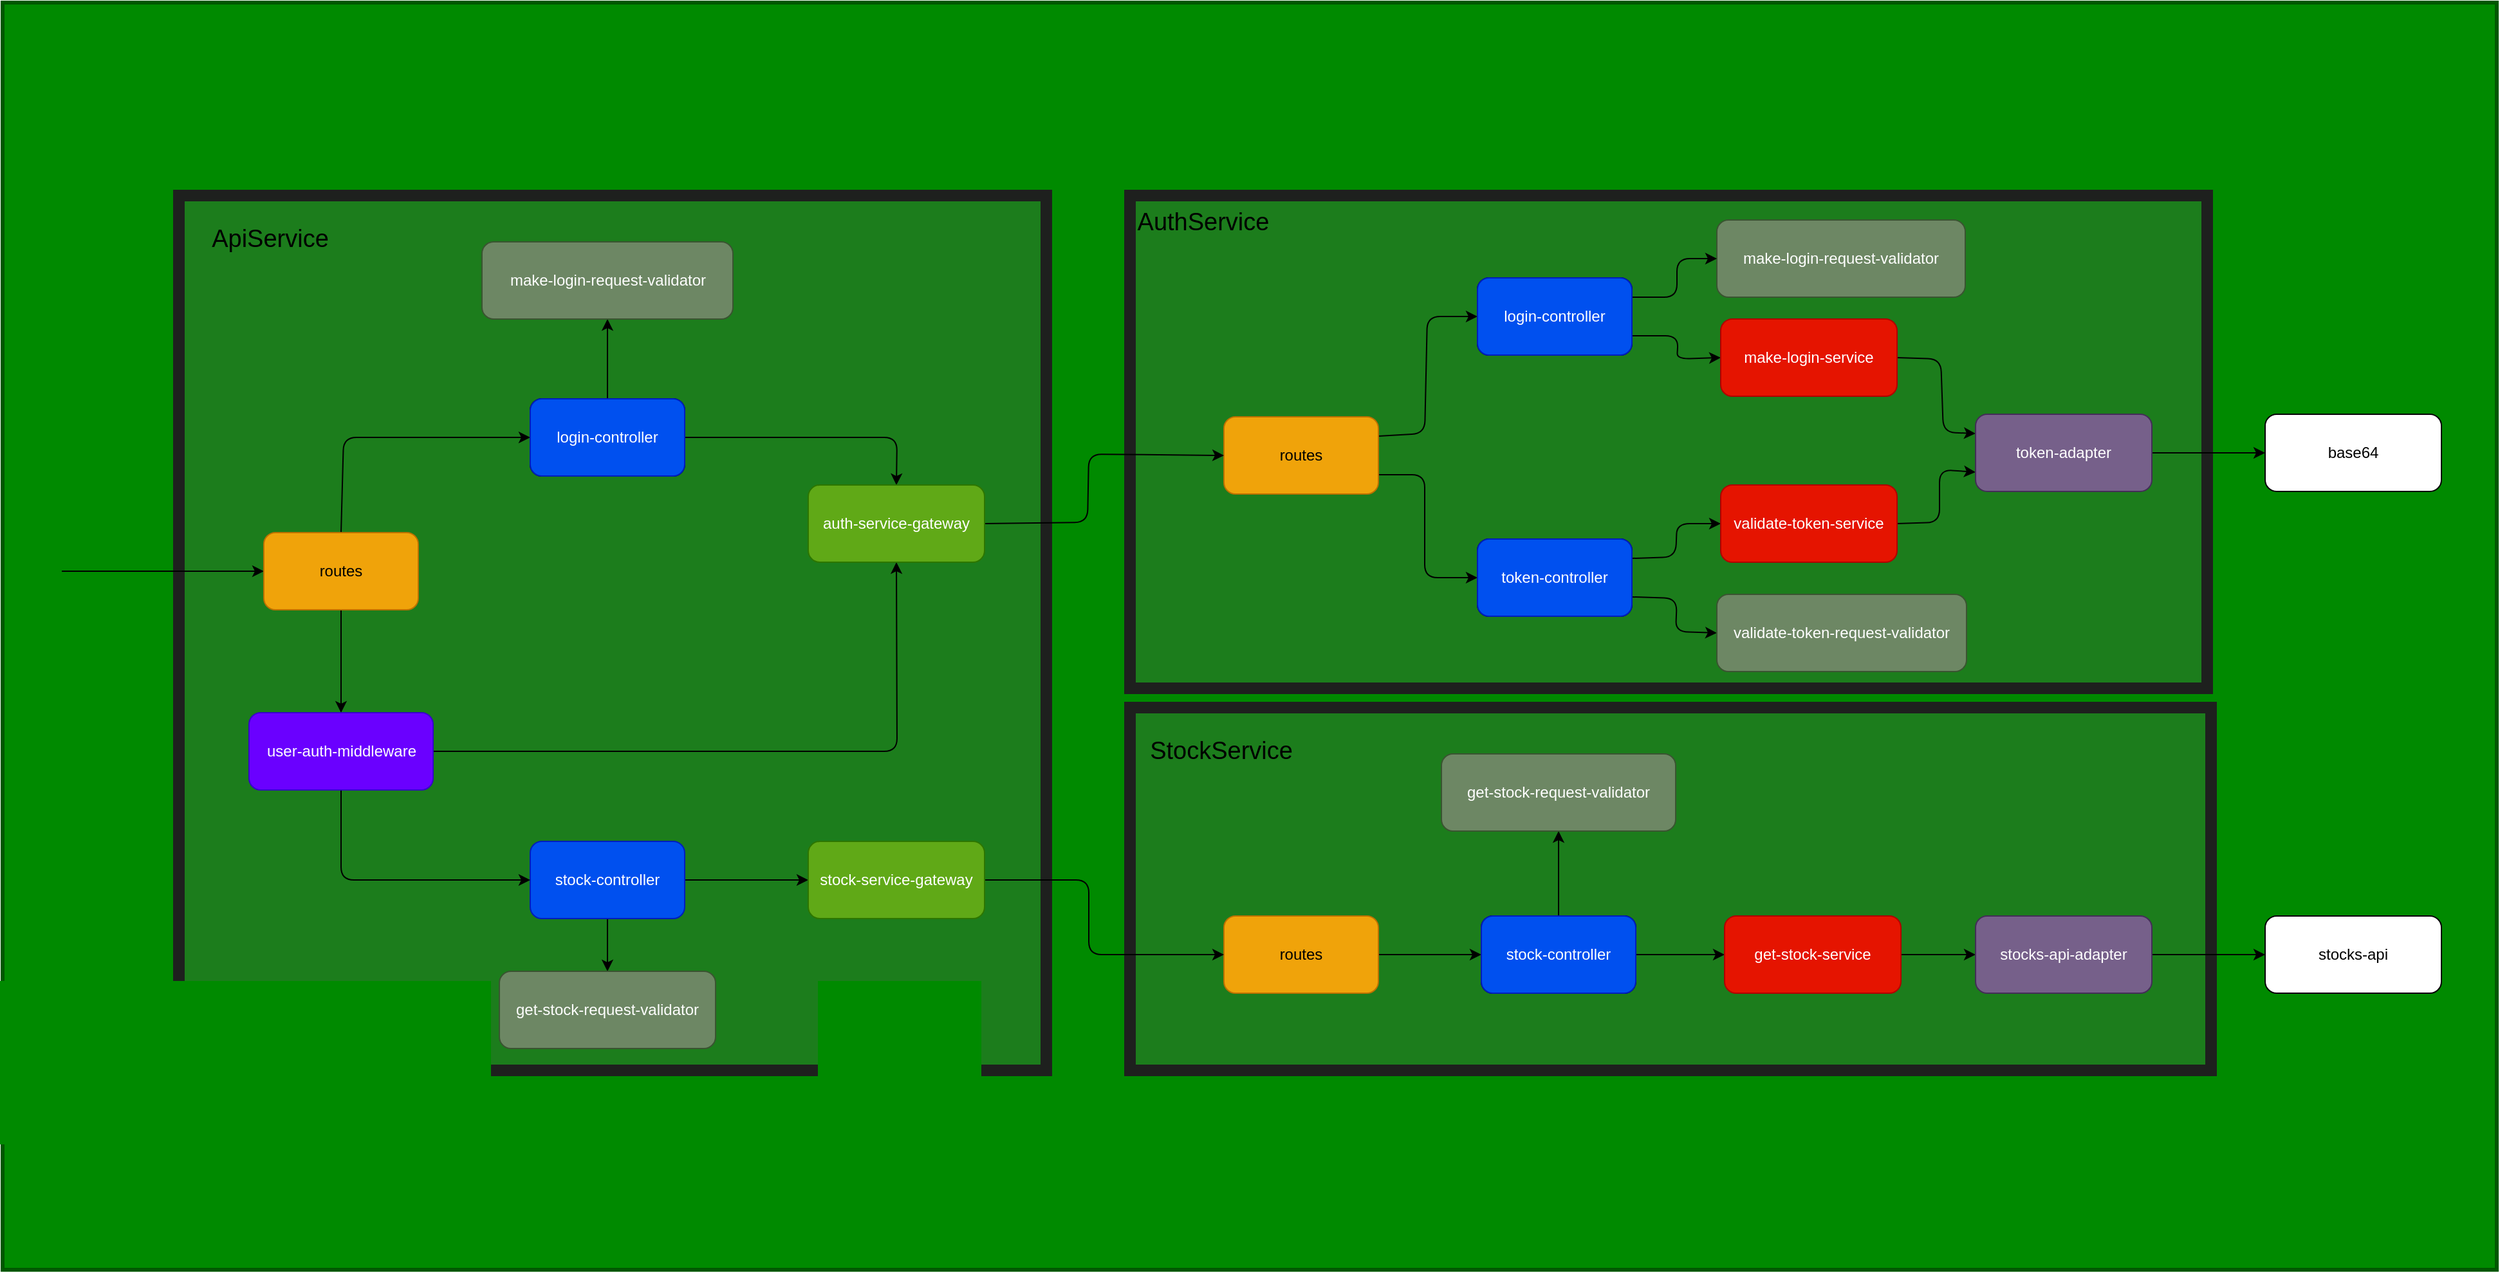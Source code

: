 <mxfile>
    <diagram id="W7Mkh2RLzANtmnkhI0Z8" name="Page-1">
        <mxGraphModel dx="3188" dy="1614" grid="0" gridSize="10" guides="1" tooltips="1" connect="1" arrows="1" fold="1" page="0" pageScale="1" pageWidth="850" pageHeight="1100" math="0" shadow="0">
            <root>
                <mxCell id="0"/>
                <mxCell id="1" parent="0"/>
                <mxCell id="89" value="" style="rounded=0;whiteSpace=wrap;html=1;strokeColor=#005700;strokeWidth=3;fillColor=#008a00;fontColor=#ffffff;" vertex="1" parent="1">
                    <mxGeometry x="-943" y="-221" width="1938" height="985" as="geometry"/>
                </mxCell>
                <mxCell id="10" value="" style="rounded=0;whiteSpace=wrap;html=1;fillColor=#1c7d1c;strokeWidth=9;strokeColor=#1e201e;fontColor=#ffffff;" parent="1" vertex="1">
                    <mxGeometry x="-67" y="-71" width="837" height="383" as="geometry"/>
                </mxCell>
                <mxCell id="5" style="edgeStyle=none;html=1;exitX=1;exitY=0.25;exitDx=0;exitDy=0;entryX=0;entryY=0.5;entryDx=0;entryDy=0;" parent="1" source="45" target="3" edge="1">
                    <mxGeometry relative="1" as="geometry">
                        <mxPoint x="123" y="23" as="sourcePoint"/>
                        <Array as="points">
                            <mxPoint x="162" y="114"/>
                            <mxPoint x="164" y="23"/>
                        </Array>
                    </mxGeometry>
                </mxCell>
                <mxCell id="7" style="edgeStyle=none;html=1;exitX=1;exitY=0.75;exitDx=0;exitDy=0;entryX=0;entryY=0.5;entryDx=0;entryDy=0;" parent="1" source="72" target="4" edge="1">
                    <mxGeometry relative="1" as="geometry">
                        <Array as="points">
                            <mxPoint x="359" y="38"/>
                            <mxPoint x="358" y="56"/>
                        </Array>
                    </mxGeometry>
                </mxCell>
                <mxCell id="3" value="login-controller" style="rounded=1;whiteSpace=wrap;html=1;" parent="1" vertex="1">
                    <mxGeometry x="203" y="-7" width="120" height="60" as="geometry"/>
                </mxCell>
                <mxCell id="82" style="edgeStyle=none;html=1;exitX=1;exitY=0.5;exitDx=0;exitDy=0;entryX=0;entryY=0.25;entryDx=0;entryDy=0;" edge="1" parent="1" source="4" target="51">
                    <mxGeometry relative="1" as="geometry">
                        <Array as="points">
                            <mxPoint x="563" y="56"/>
                            <mxPoint x="565" y="113"/>
                        </Array>
                    </mxGeometry>
                </mxCell>
                <mxCell id="4" value="make-login-service" style="rounded=1;whiteSpace=wrap;html=1;fillColor=#e51400;fontColor=#ffffff;strokeColor=#B20000;" parent="1" vertex="1">
                    <mxGeometry x="392" y="25" width="137" height="60" as="geometry"/>
                </mxCell>
                <mxCell id="8" value="make-login-request-validator" style="rounded=1;whiteSpace=wrap;html=1;fillColor=#6d8764;fontColor=#ffffff;strokeColor=#3A5431;" parent="1" vertex="1">
                    <mxGeometry x="389" y="-52" width="193" height="60" as="geometry"/>
                </mxCell>
                <mxCell id="12" value="AuthService" style="text;html=1;strokeColor=none;fillColor=none;align=center;verticalAlign=middle;whiteSpace=wrap;rounded=0;strokeWidth=6;fontSize=19;" parent="1" vertex="1">
                    <mxGeometry x="-40" y="-65" width="60" height="30" as="geometry"/>
                </mxCell>
                <mxCell id="13" value="" style="rounded=0;whiteSpace=wrap;html=1;strokeColor=#1e201e;strokeWidth=9;fillColor=#1c7d1c;fontColor=#ffffff;" parent="1" vertex="1">
                    <mxGeometry x="-806" y="-71" width="674" height="680" as="geometry"/>
                </mxCell>
                <mxCell id="14" style="edgeStyle=none;html=1;exitX=0.5;exitY=0;exitDx=0;exitDy=0;entryX=0;entryY=0.5;entryDx=0;entryDy=0;" parent="1" source="15" target="18" edge="1">
                    <mxGeometry relative="1" as="geometry">
                        <Array as="points">
                            <mxPoint x="-678" y="117"/>
                        </Array>
                    </mxGeometry>
                </mxCell>
                <mxCell id="31" style="edgeStyle=none;html=1;entryX=0;entryY=0.5;entryDx=0;entryDy=0;" edge="1" parent="1" target="15">
                    <mxGeometry relative="1" as="geometry">
                        <mxPoint x="-871.148" y="220.824" as="targetPoint"/>
                        <mxPoint x="-897" y="221" as="sourcePoint"/>
                    </mxGeometry>
                </mxCell>
                <mxCell id="61" style="edgeStyle=none;html=1;exitX=0.5;exitY=1;exitDx=0;exitDy=0;entryX=0.5;entryY=0;entryDx=0;entryDy=0;" edge="1" parent="1" source="15" target="59">
                    <mxGeometry relative="1" as="geometry"/>
                </mxCell>
                <mxCell id="15" value="routes" style="rounded=1;whiteSpace=wrap;html=1;fillColor=#f0a30a;fontColor=#000000;strokeColor=#BD7000;" parent="1" vertex="1">
                    <mxGeometry x="-740" y="191" width="120" height="60" as="geometry"/>
                </mxCell>
                <mxCell id="16" style="edgeStyle=none;html=1;exitX=1;exitY=0.5;exitDx=0;exitDy=0;entryX=0.5;entryY=0;entryDx=0;entryDy=0;" parent="1" source="18" target="64" edge="1">
                    <mxGeometry relative="1" as="geometry">
                        <mxPoint x="-344" y="117" as="targetPoint"/>
                        <Array as="points">
                            <mxPoint x="-248" y="117"/>
                        </Array>
                    </mxGeometry>
                </mxCell>
                <mxCell id="17" style="edgeStyle=none;html=1;exitX=0.5;exitY=0;exitDx=0;exitDy=0;entryX=0.5;entryY=1;entryDx=0;entryDy=0;" parent="1" source="18" target="20" edge="1">
                    <mxGeometry relative="1" as="geometry"/>
                </mxCell>
                <mxCell id="18" value="login-controller" style="rounded=1;whiteSpace=wrap;html=1;" parent="1" vertex="1">
                    <mxGeometry x="-533" y="87" width="120" height="60" as="geometry"/>
                </mxCell>
                <mxCell id="20" value="make-login-request-validator" style="rounded=1;whiteSpace=wrap;html=1;fillColor=#6d8764;fontColor=#ffffff;strokeColor=#3A5431;" parent="1" vertex="1">
                    <mxGeometry x="-570.5" y="-35" width="195" height="60" as="geometry"/>
                </mxCell>
                <mxCell id="21" value="ApiService" style="text;html=1;strokeColor=none;fillColor=none;align=center;verticalAlign=middle;whiteSpace=wrap;rounded=0;strokeWidth=6;fontSize=19;" parent="1" vertex="1">
                    <mxGeometry x="-765" y="-52" width="60" height="30" as="geometry"/>
                </mxCell>
                <mxCell id="22" value="" style="rounded=0;whiteSpace=wrap;html=1;fillColor=#1c7d1c;strokeWidth=9;strokeColor=#1e201e;fontColor=#ffffff;" vertex="1" parent="1">
                    <mxGeometry x="-67" y="327" width="840" height="282" as="geometry"/>
                </mxCell>
                <mxCell id="23" style="edgeStyle=none;html=1;exitX=1;exitY=0.5;exitDx=0;exitDy=0;entryX=0;entryY=0.5;entryDx=0;entryDy=0;" edge="1" parent="1" source="24" target="27">
                    <mxGeometry relative="1" as="geometry"/>
                </mxCell>
                <mxCell id="24" value="routes" style="rounded=1;whiteSpace=wrap;html=1;fillColor=#f0a30a;fontColor=#000000;strokeColor=#BD7000;" vertex="1" parent="1">
                    <mxGeometry x="6" y="489" width="120" height="60" as="geometry"/>
                </mxCell>
                <mxCell id="25" style="edgeStyle=none;html=1;exitX=1;exitY=0.5;exitDx=0;exitDy=0;entryX=0;entryY=0.5;entryDx=0;entryDy=0;" edge="1" parent="1" source="27" target="28">
                    <mxGeometry relative="1" as="geometry"/>
                </mxCell>
                <mxCell id="26" style="edgeStyle=none;html=1;exitX=0.5;exitY=0;exitDx=0;exitDy=0;entryX=0.5;entryY=1;entryDx=0;entryDy=0;" edge="1" parent="1" source="27" target="29">
                    <mxGeometry relative="1" as="geometry"/>
                </mxCell>
                <mxCell id="27" value="stock-controller" style="rounded=1;whiteSpace=wrap;html=1;" vertex="1" parent="1">
                    <mxGeometry x="206" y="489" width="120" height="60" as="geometry"/>
                </mxCell>
                <mxCell id="75" style="edgeStyle=none;html=1;exitX=1;exitY=0.5;exitDx=0;exitDy=0;entryX=0;entryY=0.5;entryDx=0;entryDy=0;" edge="1" parent="1" source="28" target="74">
                    <mxGeometry relative="1" as="geometry"/>
                </mxCell>
                <mxCell id="28" value="get-stock-service" style="rounded=1;whiteSpace=wrap;html=1;fillColor=#e51400;fontColor=#ffffff;strokeColor=#B20000;" vertex="1" parent="1">
                    <mxGeometry x="395" y="489" width="137" height="60" as="geometry"/>
                </mxCell>
                <mxCell id="29" value="get-stock-request-validator" style="rounded=1;whiteSpace=wrap;html=1;fillColor=#6d8764;fontColor=#ffffff;strokeColor=#3A5431;" vertex="1" parent="1">
                    <mxGeometry x="175" y="363" width="182" height="60" as="geometry"/>
                </mxCell>
                <mxCell id="30" value="StockService" style="text;html=1;strokeColor=none;fillColor=none;align=center;verticalAlign=middle;whiteSpace=wrap;rounded=0;strokeWidth=6;fontSize=19;" vertex="1" parent="1">
                    <mxGeometry x="-26" y="346" width="60" height="30" as="geometry"/>
                </mxCell>
                <mxCell id="37" style="edgeStyle=none;html=1;exitX=1;exitY=0.5;exitDx=0;exitDy=0;entryX=0;entryY=0.5;entryDx=0;entryDy=0;" edge="1" parent="1" source="39" target="40">
                    <mxGeometry relative="1" as="geometry"/>
                </mxCell>
                <mxCell id="58" style="edgeStyle=none;html=1;exitX=0.5;exitY=1;exitDx=0;exitDy=0;entryX=0.5;entryY=0;entryDx=0;entryDy=0;" edge="1" parent="1" source="39" target="41">
                    <mxGeometry relative="1" as="geometry"/>
                </mxCell>
                <mxCell id="39" value="stock-controller" style="rounded=1;whiteSpace=wrap;html=1;fillColor=#0050ef;fontColor=#ffffff;strokeColor=#001DBC;" vertex="1" parent="1">
                    <mxGeometry x="-533" y="431" width="120" height="60" as="geometry"/>
                </mxCell>
                <mxCell id="56" style="edgeStyle=none;html=1;exitX=1;exitY=0.5;exitDx=0;exitDy=0;entryX=0;entryY=0.5;entryDx=0;entryDy=0;" edge="1" parent="1" source="40" target="24">
                    <mxGeometry relative="1" as="geometry">
                        <Array as="points">
                            <mxPoint x="-99" y="461"/>
                            <mxPoint x="-99" y="519"/>
                        </Array>
                    </mxGeometry>
                </mxCell>
                <mxCell id="40" value="stock-service-gateway" style="rounded=1;whiteSpace=wrap;html=1;fillColor=#60a917;fontColor=#ffffff;strokeColor=#2D7600;" vertex="1" parent="1">
                    <mxGeometry x="-317" y="431" width="137" height="60" as="geometry"/>
                </mxCell>
                <mxCell id="41" value="get-stock-request-validator" style="rounded=1;whiteSpace=wrap;html=1;fillColor=#6d8764;fontColor=#ffffff;strokeColor=#3A5431;" vertex="1" parent="1">
                    <mxGeometry x="-557" y="532" width="168" height="60" as="geometry"/>
                </mxCell>
                <mxCell id="44" style="edgeStyle=none;html=1;exitX=1;exitY=0.75;exitDx=0;exitDy=0;entryX=0;entryY=0.5;entryDx=0;entryDy=0;" edge="1" parent="1" source="45" target="47">
                    <mxGeometry relative="1" as="geometry">
                        <Array as="points">
                            <mxPoint x="162" y="146"/>
                            <mxPoint x="162" y="226"/>
                        </Array>
                    </mxGeometry>
                </mxCell>
                <mxCell id="45" value="routes" style="rounded=1;whiteSpace=wrap;html=1;fillColor=#f0a30a;fontColor=#000000;strokeColor=#BD7000;" vertex="1" parent="1">
                    <mxGeometry x="6" y="101" width="120" height="60" as="geometry"/>
                </mxCell>
                <mxCell id="46" style="edgeStyle=none;html=1;exitX=1;exitY=0.25;exitDx=0;exitDy=0;entryX=0;entryY=0.5;entryDx=0;entryDy=0;" edge="1" parent="1" source="71" target="49">
                    <mxGeometry relative="1" as="geometry">
                        <Array as="points">
                            <mxPoint x="357" y="210"/>
                            <mxPoint x="358" y="184"/>
                        </Array>
                    </mxGeometry>
                </mxCell>
                <mxCell id="47" value="auth-controller" style="rounded=1;whiteSpace=wrap;html=1;" vertex="1" parent="1">
                    <mxGeometry x="203" y="196" width="120" height="60" as="geometry"/>
                </mxCell>
                <mxCell id="83" style="edgeStyle=none;html=1;exitX=1;exitY=0.5;exitDx=0;exitDy=0;entryX=0;entryY=0.75;entryDx=0;entryDy=0;" edge="1" parent="1" source="49" target="51">
                    <mxGeometry relative="1" as="geometry">
                        <Array as="points">
                            <mxPoint x="562" y="183"/>
                            <mxPoint x="562" y="142"/>
                        </Array>
                    </mxGeometry>
                </mxCell>
                <mxCell id="49" value="validate-token-service" style="rounded=1;whiteSpace=wrap;html=1;fillColor=#e51400;fontColor=#ffffff;strokeColor=#B20000;" vertex="1" parent="1">
                    <mxGeometry x="392" y="154" width="137" height="60" as="geometry"/>
                </mxCell>
                <mxCell id="50" style="edgeStyle=none;html=1;exitX=1;exitY=0.5;exitDx=0;exitDy=0;entryX=0;entryY=0.5;entryDx=0;entryDy=0;" edge="1" parent="1" source="51" target="52">
                    <mxGeometry relative="1" as="geometry"/>
                </mxCell>
                <mxCell id="51" value="token-adapter" style="rounded=1;whiteSpace=wrap;html=1;fillColor=#76608a;strokeColor=#432D57;fontColor=#ffffff;" vertex="1" parent="1">
                    <mxGeometry x="590" y="99" width="137" height="60" as="geometry"/>
                </mxCell>
                <mxCell id="52" value="base64" style="rounded=1;whiteSpace=wrap;html=1;" vertex="1" parent="1">
                    <mxGeometry x="815" y="99" width="137" height="60" as="geometry"/>
                </mxCell>
                <mxCell id="62" style="edgeStyle=none;html=1;exitX=0.5;exitY=1;exitDx=0;exitDy=0;entryX=0;entryY=0.5;entryDx=0;entryDy=0;" edge="1" parent="1" source="59" target="39">
                    <mxGeometry relative="1" as="geometry">
                        <Array as="points">
                            <mxPoint x="-680" y="461"/>
                        </Array>
                    </mxGeometry>
                </mxCell>
                <mxCell id="87" style="edgeStyle=none;html=1;exitX=1;exitY=0.5;exitDx=0;exitDy=0;entryX=0.5;entryY=1;entryDx=0;entryDy=0;" edge="1" parent="1" source="59" target="64">
                    <mxGeometry relative="1" as="geometry">
                        <Array as="points">
                            <mxPoint x="-248" y="361"/>
                        </Array>
                    </mxGeometry>
                </mxCell>
                <mxCell id="59" value="user-auth-middleware" style="rounded=1;whiteSpace=wrap;html=1;fillColor=#6a00ff;fontColor=#ffffff;strokeColor=#3700CC;" vertex="1" parent="1">
                    <mxGeometry x="-751.5" y="331" width="143" height="60" as="geometry"/>
                </mxCell>
                <mxCell id="88" style="edgeStyle=none;html=1;exitX=1;exitY=0.5;exitDx=0;exitDy=0;entryX=0;entryY=0.5;entryDx=0;entryDy=0;" edge="1" parent="1" source="64" target="45">
                    <mxGeometry relative="1" as="geometry">
                        <Array as="points">
                            <mxPoint x="-100" y="183"/>
                            <mxPoint x="-99" y="130"/>
                        </Array>
                    </mxGeometry>
                </mxCell>
                <mxCell id="64" value="auth-service-gateway" style="rounded=1;whiteSpace=wrap;html=1;fillColor=#60a917;fontColor=#ffffff;strokeColor=#2D7600;" vertex="1" parent="1">
                    <mxGeometry x="-317" y="154" width="137" height="60" as="geometry"/>
                </mxCell>
                <mxCell id="70" value="stock-controller" style="rounded=1;whiteSpace=wrap;html=1;fillColor=#0050ef;fontColor=#ffffff;strokeColor=#001DBC;" vertex="1" parent="1">
                    <mxGeometry x="206" y="489" width="120" height="60" as="geometry"/>
                </mxCell>
                <mxCell id="85" style="edgeStyle=none;html=1;exitX=1;exitY=0.75;exitDx=0;exitDy=0;entryX=0;entryY=0.5;entryDx=0;entryDy=0;" edge="1" parent="1" source="71" target="80">
                    <mxGeometry relative="1" as="geometry">
                        <Array as="points">
                            <mxPoint x="358" y="242"/>
                            <mxPoint x="357" y="268"/>
                        </Array>
                    </mxGeometry>
                </mxCell>
                <mxCell id="71" value="token-controller" style="rounded=1;whiteSpace=wrap;html=1;fillColor=#0050ef;fontColor=#ffffff;strokeColor=#001DBC;" vertex="1" parent="1">
                    <mxGeometry x="203" y="196" width="120" height="60" as="geometry"/>
                </mxCell>
                <mxCell id="84" style="edgeStyle=none;html=1;exitX=1;exitY=0.25;exitDx=0;exitDy=0;entryX=0;entryY=0.5;entryDx=0;entryDy=0;" edge="1" parent="1" source="72" target="8">
                    <mxGeometry relative="1" as="geometry">
                        <Array as="points">
                            <mxPoint x="358" y="8"/>
                            <mxPoint x="358" y="-22"/>
                        </Array>
                    </mxGeometry>
                </mxCell>
                <mxCell id="72" value="login-controller" style="rounded=1;whiteSpace=wrap;html=1;fillColor=#0050ef;fontColor=#ffffff;strokeColor=#001DBC;" vertex="1" parent="1">
                    <mxGeometry x="203" y="-7" width="120" height="60" as="geometry"/>
                </mxCell>
                <mxCell id="73" value="login-controller" style="rounded=1;whiteSpace=wrap;html=1;fillColor=#0050ef;fontColor=#ffffff;strokeColor=#001DBC;" vertex="1" parent="1">
                    <mxGeometry x="-533" y="87" width="120" height="60" as="geometry"/>
                </mxCell>
                <mxCell id="77" style="edgeStyle=none;html=1;exitX=1;exitY=0.5;exitDx=0;exitDy=0;entryX=0;entryY=0.5;entryDx=0;entryDy=0;" edge="1" parent="1" source="74" target="76">
                    <mxGeometry relative="1" as="geometry"/>
                </mxCell>
                <mxCell id="74" value="stocks-api-adapter" style="rounded=1;whiteSpace=wrap;html=1;fillColor=#76608a;strokeColor=#432D57;fontColor=#ffffff;" vertex="1" parent="1">
                    <mxGeometry x="590" y="489" width="137" height="60" as="geometry"/>
                </mxCell>
                <mxCell id="76" value="stocks-api" style="rounded=1;whiteSpace=wrap;html=1;" vertex="1" parent="1">
                    <mxGeometry x="815" y="489" width="137" height="60" as="geometry"/>
                </mxCell>
                <mxCell id="80" value="validate-token-request-validator" style="rounded=1;whiteSpace=wrap;html=1;fillColor=#6d8764;fontColor=#ffffff;strokeColor=#3A5431;" vertex="1" parent="1">
                    <mxGeometry x="389" y="239" width="194" height="60" as="geometry"/>
                </mxCell>
            </root>
        </mxGraphModel>
    </diagram>
</mxfile>